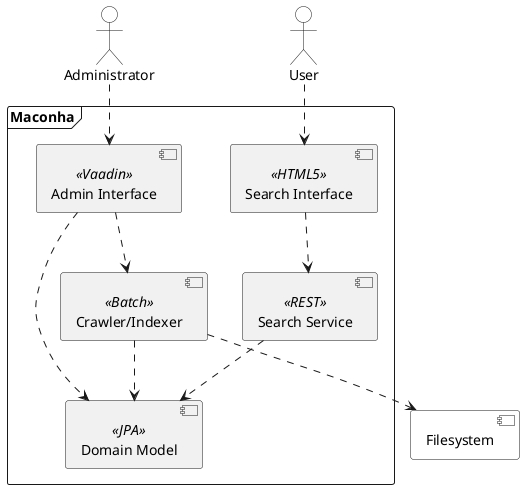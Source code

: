 @startuml
skinparam componentStyle uml2

[Filesystem] #White
:Administrator: #White
:User: #White

frame Maconha {
    [Admin Interface] as webadmin <<Vaadin>>
    [Search Interface] as searchui <<HTML5>>
    [Search Service] as search <<REST>>
    [Domain Model] as model <<JPA>>
    [Crawler/Indexer] as crawler <<Batch>>

    searchui ..> search
    crawler ..> model
    search ..> model
    webadmin ..> model
    webadmin ..> crawler
}

Administrator ..> webadmin
User ..> searchui
crawler ..> Filesystem

@enduml